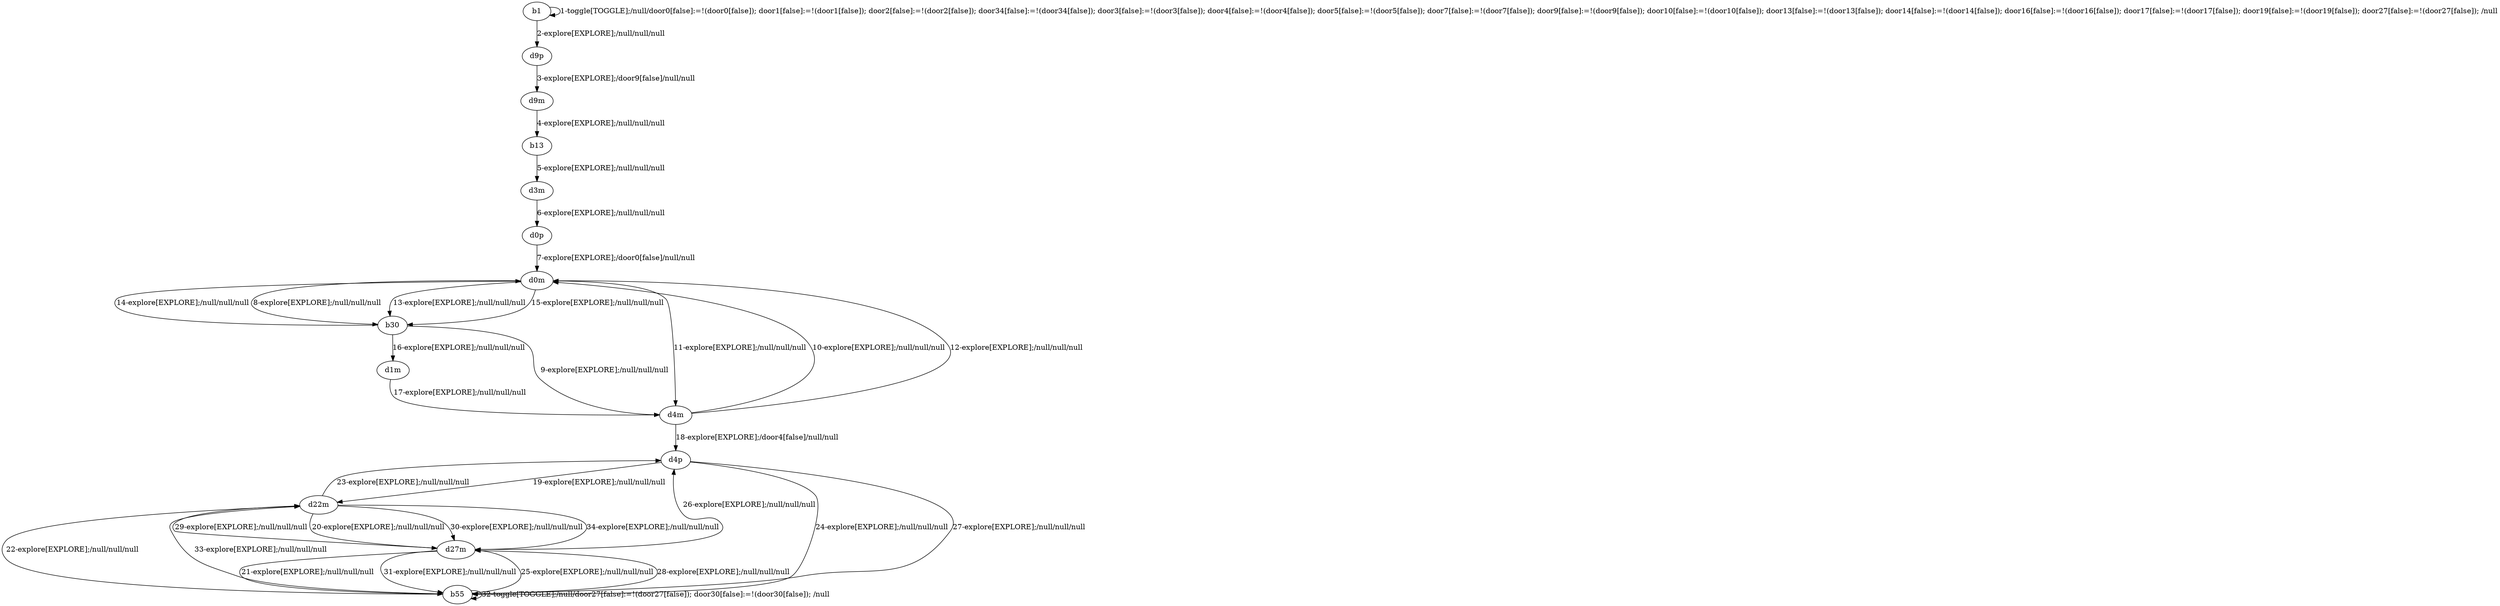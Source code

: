 # Total number of goals covered by this test: 1
# d22m --> d4p

digraph g {
"b1" -> "b1" [label = "1-toggle[TOGGLE];/null/door0[false]:=!(door0[false]); door1[false]:=!(door1[false]); door2[false]:=!(door2[false]); door34[false]:=!(door34[false]); door3[false]:=!(door3[false]); door4[false]:=!(door4[false]); door5[false]:=!(door5[false]); door7[false]:=!(door7[false]); door9[false]:=!(door9[false]); door10[false]:=!(door10[false]); door13[false]:=!(door13[false]); door14[false]:=!(door14[false]); door16[false]:=!(door16[false]); door17[false]:=!(door17[false]); door19[false]:=!(door19[false]); door27[false]:=!(door27[false]); /null"];
"b1" -> "d9p" [label = "2-explore[EXPLORE];/null/null/null"];
"d9p" -> "d9m" [label = "3-explore[EXPLORE];/door9[false]/null/null"];
"d9m" -> "b13" [label = "4-explore[EXPLORE];/null/null/null"];
"b13" -> "d3m" [label = "5-explore[EXPLORE];/null/null/null"];
"d3m" -> "d0p" [label = "6-explore[EXPLORE];/null/null/null"];
"d0p" -> "d0m" [label = "7-explore[EXPLORE];/door0[false]/null/null"];
"d0m" -> "b30" [label = "8-explore[EXPLORE];/null/null/null"];
"b30" -> "d4m" [label = "9-explore[EXPLORE];/null/null/null"];
"d4m" -> "d0m" [label = "10-explore[EXPLORE];/null/null/null"];
"d0m" -> "d4m" [label = "11-explore[EXPLORE];/null/null/null"];
"d4m" -> "d0m" [label = "12-explore[EXPLORE];/null/null/null"];
"d0m" -> "b30" [label = "13-explore[EXPLORE];/null/null/null"];
"b30" -> "d0m" [label = "14-explore[EXPLORE];/null/null/null"];
"d0m" -> "b30" [label = "15-explore[EXPLORE];/null/null/null"];
"b30" -> "d1m" [label = "16-explore[EXPLORE];/null/null/null"];
"d1m" -> "d4m" [label = "17-explore[EXPLORE];/null/null/null"];
"d4m" -> "d4p" [label = "18-explore[EXPLORE];/door4[false]/null/null"];
"d4p" -> "d22m" [label = "19-explore[EXPLORE];/null/null/null"];
"d22m" -> "d27m" [label = "20-explore[EXPLORE];/null/null/null"];
"d27m" -> "b55" [label = "21-explore[EXPLORE];/null/null/null"];
"b55" -> "d22m" [label = "22-explore[EXPLORE];/null/null/null"];
"d22m" -> "d4p" [label = "23-explore[EXPLORE];/null/null/null"];
"d4p" -> "b55" [label = "24-explore[EXPLORE];/null/null/null"];
"b55" -> "d27m" [label = "25-explore[EXPLORE];/null/null/null"];
"d27m" -> "d4p" [label = "26-explore[EXPLORE];/null/null/null"];
"d4p" -> "b55" [label = "27-explore[EXPLORE];/null/null/null"];
"b55" -> "d27m" [label = "28-explore[EXPLORE];/null/null/null"];
"d27m" -> "d22m" [label = "29-explore[EXPLORE];/null/null/null"];
"d22m" -> "d27m" [label = "30-explore[EXPLORE];/null/null/null"];
"d27m" -> "b55" [label = "31-explore[EXPLORE];/null/null/null"];
"b55" -> "b55" [label = "32-toggle[TOGGLE];/null/door27[false]:=!(door27[false]); door30[false]:=!(door30[false]); /null"];
"b55" -> "d22m" [label = "33-explore[EXPLORE];/null/null/null"];
"d22m" -> "d27m" [label = "34-explore[EXPLORE];/null/null/null"];
}